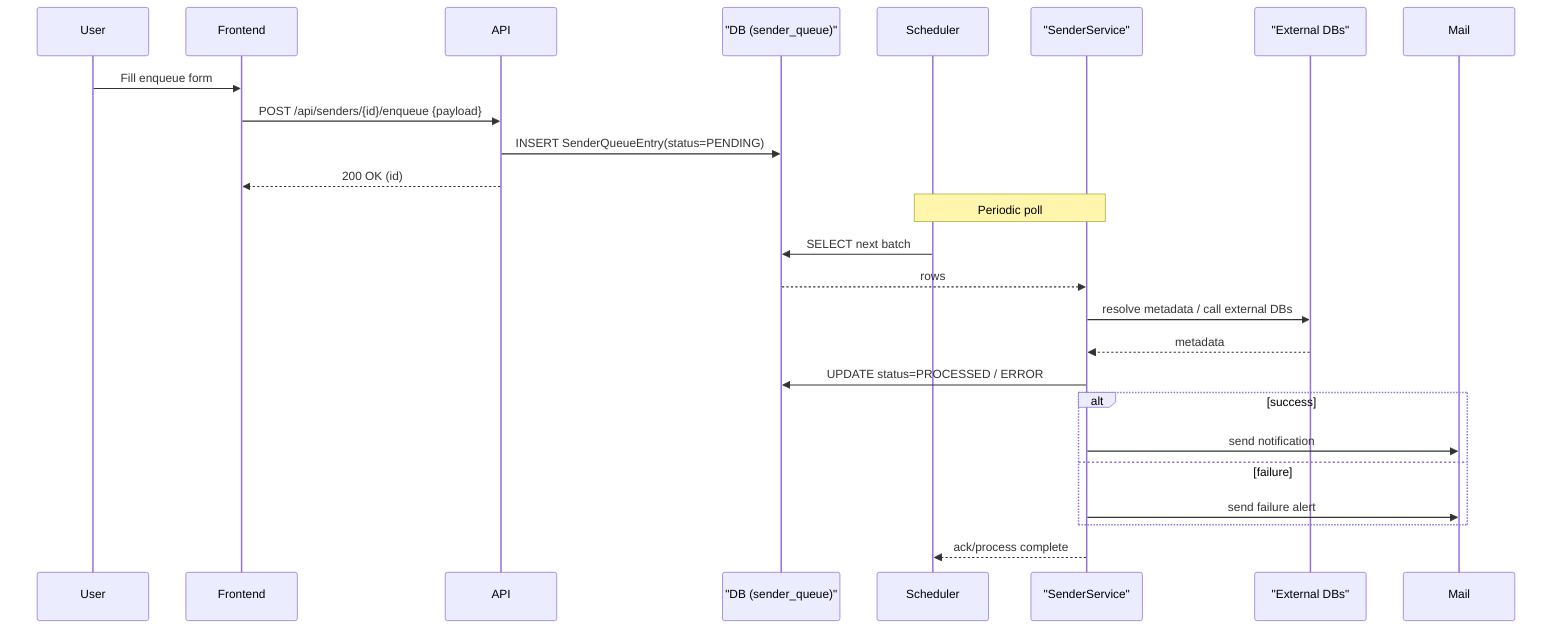 sequenceDiagram
  participant User
  participant Frontend
  participant API
  participant QueueDB as "DB (sender_queue)"
  participant Scheduler
  participant Processor as "SenderService"
  participant External as "External DBs"
  participant Mail

  User->>Frontend: Fill enqueue form
  Frontend->>API: POST /api/senders/{id}/enqueue {payload}
  API->>QueueDB: INSERT SenderQueueEntry(status=PENDING)
  API-->>Frontend: 200 OK (id)

  Note over Scheduler,Processor: Periodic poll
  Scheduler->>QueueDB: SELECT next batch
  QueueDB-->>Processor: rows
  Processor->>External: resolve metadata / call external DBs
  External-->>Processor: metadata
  Processor->>QueueDB: UPDATE status=PROCESSED / ERROR
  alt success
    Processor->>Mail: send notification
  else failure
    Processor->>Mail: send failure alert
  end
  Processor-->>Scheduler: ack/process complete